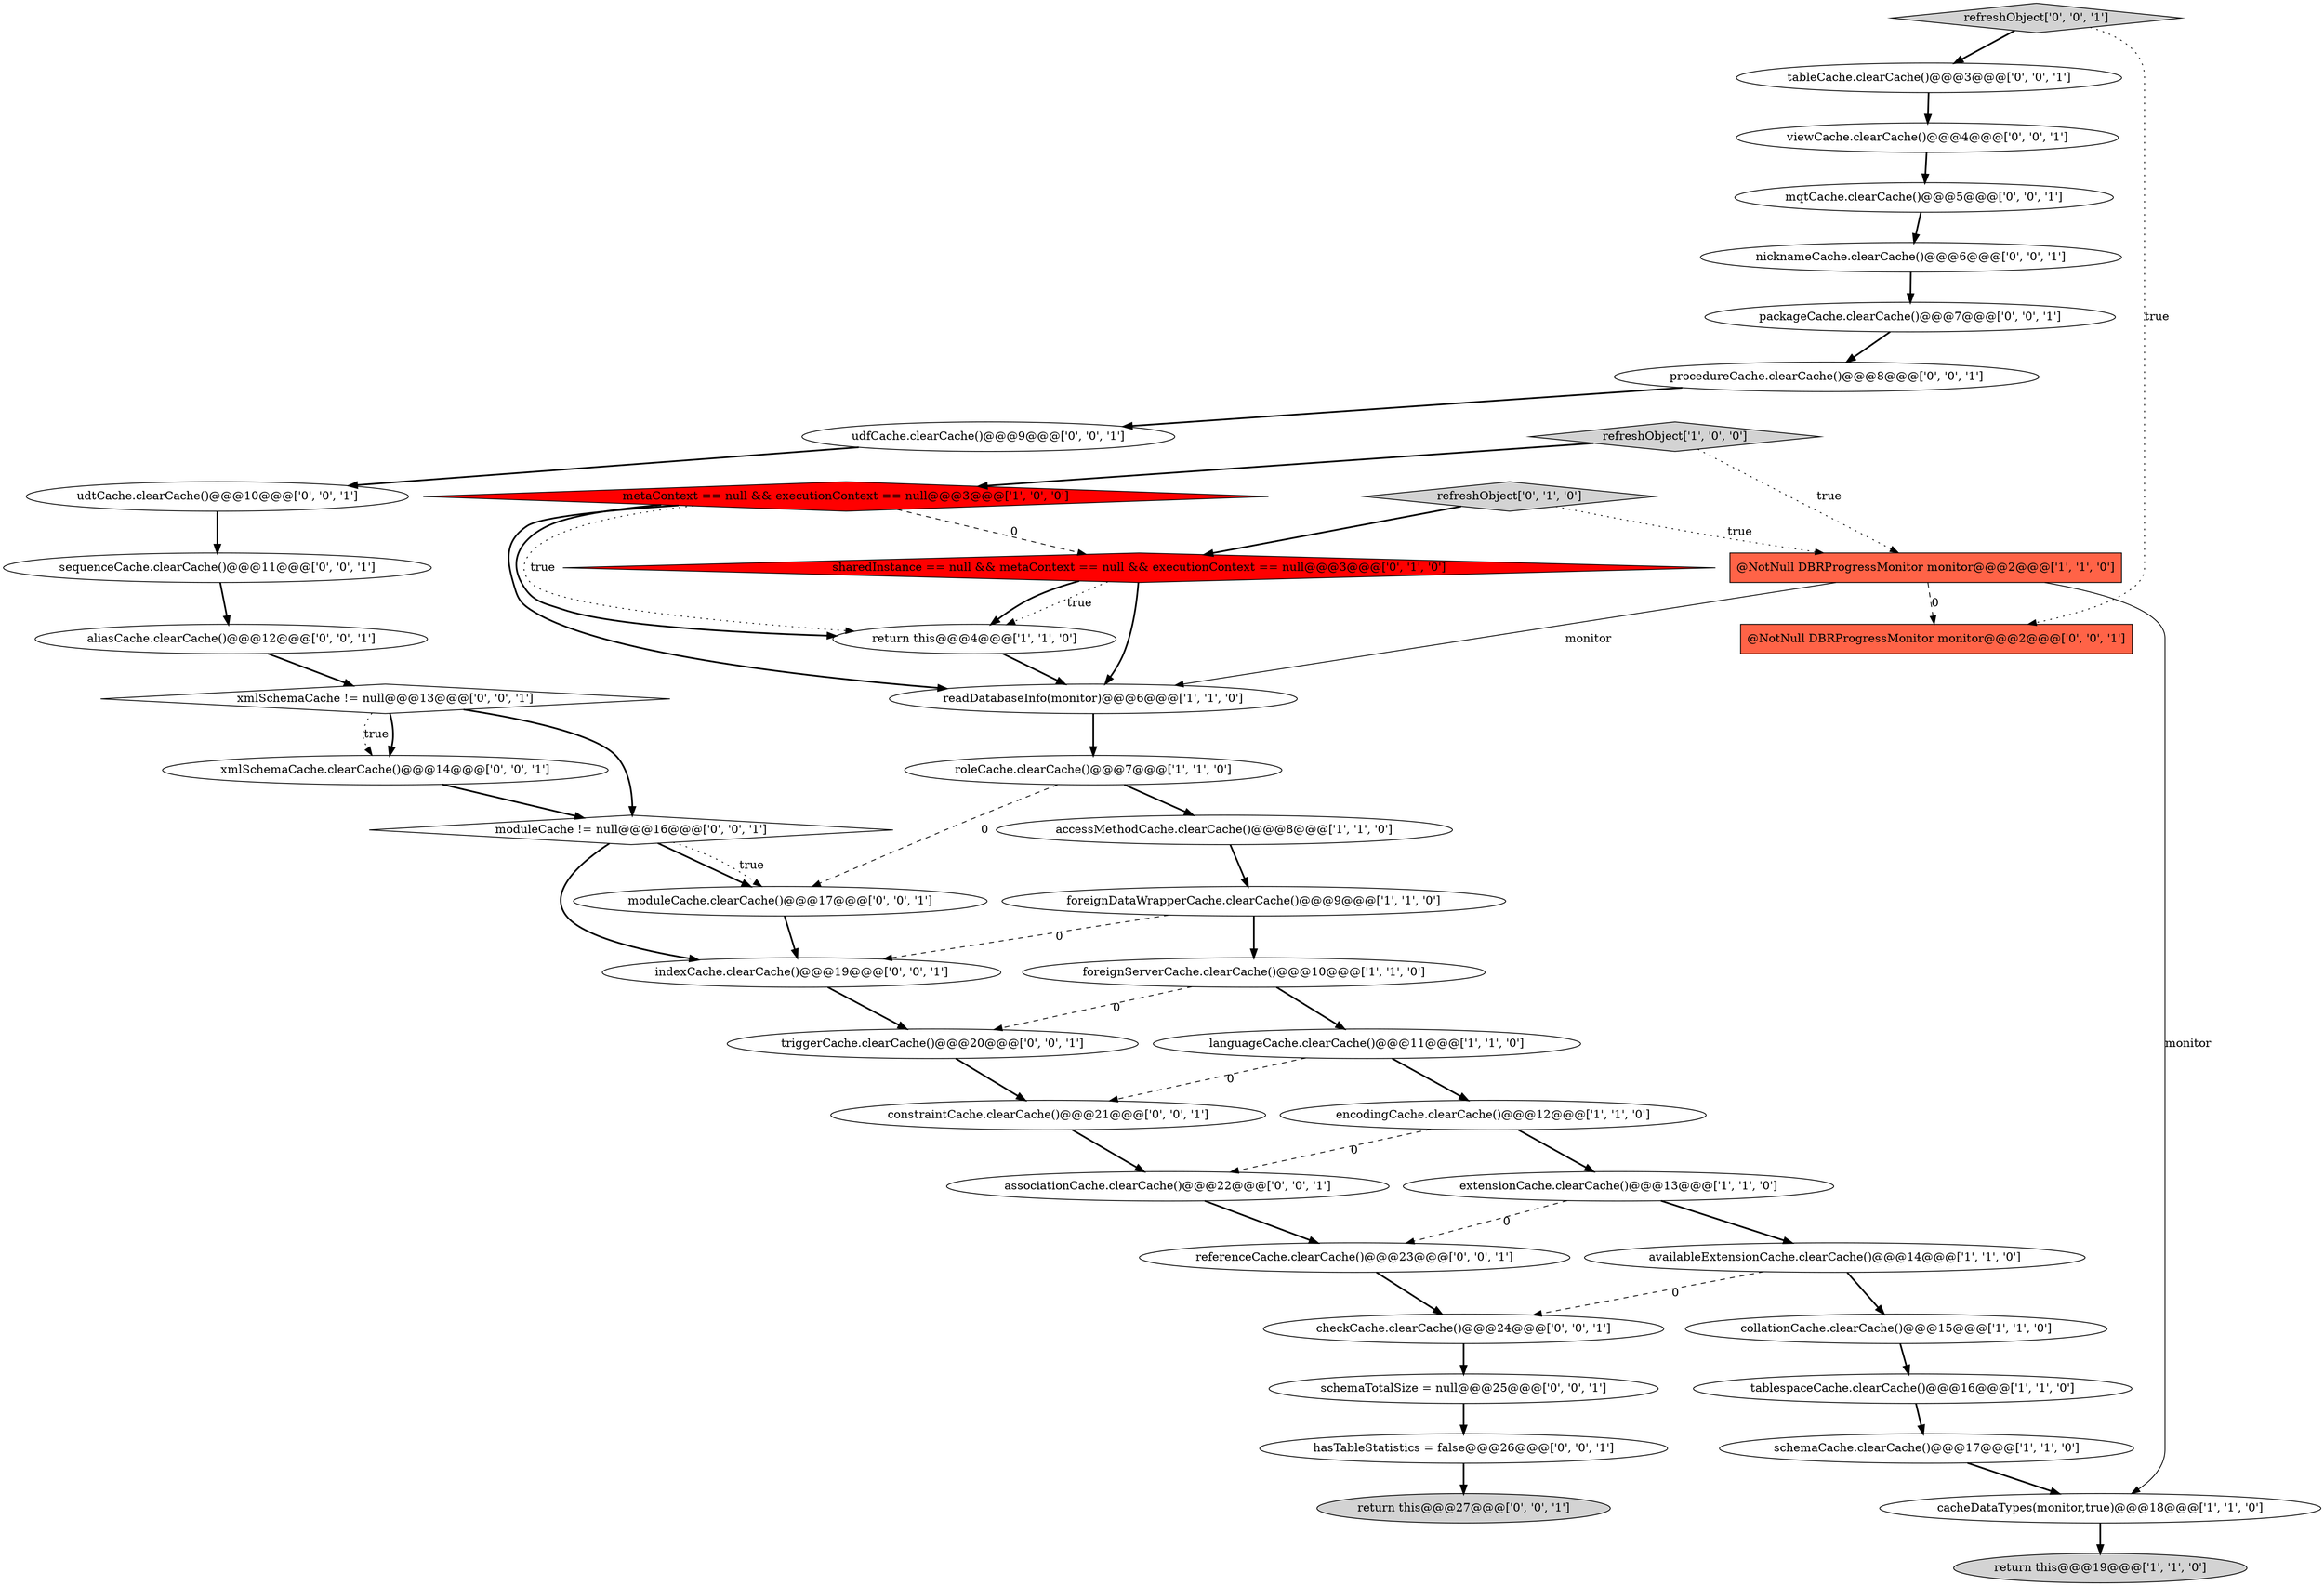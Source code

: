 digraph {
28 [style = filled, label = "moduleCache != null@@@16@@@['0', '0', '1']", fillcolor = white, shape = diamond image = "AAA0AAABBB3BBB"];
22 [style = filled, label = "xmlSchemaCache != null@@@13@@@['0', '0', '1']", fillcolor = white, shape = diamond image = "AAA0AAABBB3BBB"];
29 [style = filled, label = "sequenceCache.clearCache()@@@11@@@['0', '0', '1']", fillcolor = white, shape = ellipse image = "AAA0AAABBB3BBB"];
2 [style = filled, label = "availableExtensionCache.clearCache()@@@14@@@['1', '1', '0']", fillcolor = white, shape = ellipse image = "AAA0AAABBB1BBB"];
10 [style = filled, label = "return this@@@19@@@['1', '1', '0']", fillcolor = lightgray, shape = ellipse image = "AAA0AAABBB1BBB"];
20 [style = filled, label = "@NotNull DBRProgressMonitor monitor@@@2@@@['0', '0', '1']", fillcolor = tomato, shape = box image = "AAA0AAABBB3BBB"];
11 [style = filled, label = "return this@@@4@@@['1', '1', '0']", fillcolor = white, shape = ellipse image = "AAA0AAABBB1BBB"];
8 [style = filled, label = "metaContext == null && executionContext == null@@@3@@@['1', '0', '0']", fillcolor = red, shape = diamond image = "AAA1AAABBB1BBB"];
19 [style = filled, label = "refreshObject['0', '1', '0']", fillcolor = lightgray, shape = diamond image = "AAA0AAABBB2BBB"];
41 [style = filled, label = "constraintCache.clearCache()@@@21@@@['0', '0', '1']", fillcolor = white, shape = ellipse image = "AAA0AAABBB3BBB"];
16 [style = filled, label = "cacheDataTypes(monitor,true)@@@18@@@['1', '1', '0']", fillcolor = white, shape = ellipse image = "AAA0AAABBB1BBB"];
12 [style = filled, label = "encodingCache.clearCache()@@@12@@@['1', '1', '0']", fillcolor = white, shape = ellipse image = "AAA0AAABBB1BBB"];
21 [style = filled, label = "procedureCache.clearCache()@@@8@@@['0', '0', '1']", fillcolor = white, shape = ellipse image = "AAA0AAABBB3BBB"];
23 [style = filled, label = "indexCache.clearCache()@@@19@@@['0', '0', '1']", fillcolor = white, shape = ellipse image = "AAA0AAABBB3BBB"];
18 [style = filled, label = "sharedInstance == null && metaContext == null && executionContext == null@@@3@@@['0', '1', '0']", fillcolor = red, shape = diamond image = "AAA1AAABBB2BBB"];
14 [style = filled, label = "extensionCache.clearCache()@@@13@@@['1', '1', '0']", fillcolor = white, shape = ellipse image = "AAA0AAABBB1BBB"];
34 [style = filled, label = "return this@@@27@@@['0', '0', '1']", fillcolor = lightgray, shape = ellipse image = "AAA0AAABBB3BBB"];
27 [style = filled, label = "packageCache.clearCache()@@@7@@@['0', '0', '1']", fillcolor = white, shape = ellipse image = "AAA0AAABBB3BBB"];
6 [style = filled, label = "tablespaceCache.clearCache()@@@16@@@['1', '1', '0']", fillcolor = white, shape = ellipse image = "AAA0AAABBB1BBB"];
37 [style = filled, label = "referenceCache.clearCache()@@@23@@@['0', '0', '1']", fillcolor = white, shape = ellipse image = "AAA0AAABBB3BBB"];
32 [style = filled, label = "mqtCache.clearCache()@@@5@@@['0', '0', '1']", fillcolor = white, shape = ellipse image = "AAA0AAABBB3BBB"];
26 [style = filled, label = "udfCache.clearCache()@@@9@@@['0', '0', '1']", fillcolor = white, shape = ellipse image = "AAA0AAABBB3BBB"];
38 [style = filled, label = "aliasCache.clearCache()@@@12@@@['0', '0', '1']", fillcolor = white, shape = ellipse image = "AAA0AAABBB3BBB"];
31 [style = filled, label = "tableCache.clearCache()@@@3@@@['0', '0', '1']", fillcolor = white, shape = ellipse image = "AAA0AAABBB3BBB"];
30 [style = filled, label = "hasTableStatistics = false@@@26@@@['0', '0', '1']", fillcolor = white, shape = ellipse image = "AAA0AAABBB3BBB"];
17 [style = filled, label = "collationCache.clearCache()@@@15@@@['1', '1', '0']", fillcolor = white, shape = ellipse image = "AAA0AAABBB1BBB"];
44 [style = filled, label = "viewCache.clearCache()@@@4@@@['0', '0', '1']", fillcolor = white, shape = ellipse image = "AAA0AAABBB3BBB"];
40 [style = filled, label = "checkCache.clearCache()@@@24@@@['0', '0', '1']", fillcolor = white, shape = ellipse image = "AAA0AAABBB3BBB"];
5 [style = filled, label = "accessMethodCache.clearCache()@@@8@@@['1', '1', '0']", fillcolor = white, shape = ellipse image = "AAA0AAABBB1BBB"];
35 [style = filled, label = "nicknameCache.clearCache()@@@6@@@['0', '0', '1']", fillcolor = white, shape = ellipse image = "AAA0AAABBB3BBB"];
43 [style = filled, label = "schemaTotalSize = null@@@25@@@['0', '0', '1']", fillcolor = white, shape = ellipse image = "AAA0AAABBB3BBB"];
0 [style = filled, label = "@NotNull DBRProgressMonitor monitor@@@2@@@['1', '1', '0']", fillcolor = tomato, shape = box image = "AAA0AAABBB1BBB"];
24 [style = filled, label = "refreshObject['0', '0', '1']", fillcolor = lightgray, shape = diamond image = "AAA0AAABBB3BBB"];
33 [style = filled, label = "associationCache.clearCache()@@@22@@@['0', '0', '1']", fillcolor = white, shape = ellipse image = "AAA0AAABBB3BBB"];
39 [style = filled, label = "moduleCache.clearCache()@@@17@@@['0', '0', '1']", fillcolor = white, shape = ellipse image = "AAA0AAABBB3BBB"];
7 [style = filled, label = "foreignServerCache.clearCache()@@@10@@@['1', '1', '0']", fillcolor = white, shape = ellipse image = "AAA0AAABBB1BBB"];
3 [style = filled, label = "foreignDataWrapperCache.clearCache()@@@9@@@['1', '1', '0']", fillcolor = white, shape = ellipse image = "AAA0AAABBB1BBB"];
1 [style = filled, label = "roleCache.clearCache()@@@7@@@['1', '1', '0']", fillcolor = white, shape = ellipse image = "AAA0AAABBB1BBB"];
15 [style = filled, label = "schemaCache.clearCache()@@@17@@@['1', '1', '0']", fillcolor = white, shape = ellipse image = "AAA0AAABBB1BBB"];
4 [style = filled, label = "refreshObject['1', '0', '0']", fillcolor = lightgray, shape = diamond image = "AAA0AAABBB1BBB"];
25 [style = filled, label = "xmlSchemaCache.clearCache()@@@14@@@['0', '0', '1']", fillcolor = white, shape = ellipse image = "AAA0AAABBB3BBB"];
42 [style = filled, label = "udtCache.clearCache()@@@10@@@['0', '0', '1']", fillcolor = white, shape = ellipse image = "AAA0AAABBB3BBB"];
13 [style = filled, label = "readDatabaseInfo(monitor)@@@6@@@['1', '1', '0']", fillcolor = white, shape = ellipse image = "AAA0AAABBB1BBB"];
9 [style = filled, label = "languageCache.clearCache()@@@11@@@['1', '1', '0']", fillcolor = white, shape = ellipse image = "AAA0AAABBB1BBB"];
36 [style = filled, label = "triggerCache.clearCache()@@@20@@@['0', '0', '1']", fillcolor = white, shape = ellipse image = "AAA0AAABBB3BBB"];
1->5 [style = bold, label=""];
5->3 [style = bold, label=""];
2->17 [style = bold, label=""];
32->35 [style = bold, label=""];
22->25 [style = bold, label=""];
1->39 [style = dashed, label="0"];
35->27 [style = bold, label=""];
19->18 [style = bold, label=""];
26->42 [style = bold, label=""];
25->28 [style = bold, label=""];
12->33 [style = dashed, label="0"];
14->37 [style = dashed, label="0"];
36->41 [style = bold, label=""];
17->6 [style = bold, label=""];
16->10 [style = bold, label=""];
28->39 [style = bold, label=""];
4->0 [style = dotted, label="true"];
22->25 [style = dotted, label="true"];
18->11 [style = bold, label=""];
22->28 [style = bold, label=""];
30->34 [style = bold, label=""];
15->16 [style = bold, label=""];
0->20 [style = dashed, label="0"];
42->29 [style = bold, label=""];
13->1 [style = bold, label=""];
6->15 [style = bold, label=""];
43->30 [style = bold, label=""];
7->9 [style = bold, label=""];
3->23 [style = dashed, label="0"];
18->11 [style = dotted, label="true"];
21->26 [style = bold, label=""];
3->7 [style = bold, label=""];
31->44 [style = bold, label=""];
24->31 [style = bold, label=""];
28->23 [style = bold, label=""];
19->0 [style = dotted, label="true"];
44->32 [style = bold, label=""];
24->20 [style = dotted, label="true"];
11->13 [style = bold, label=""];
39->23 [style = bold, label=""];
12->14 [style = bold, label=""];
18->13 [style = bold, label=""];
0->13 [style = solid, label="monitor"];
0->16 [style = solid, label="monitor"];
8->11 [style = dotted, label="true"];
4->8 [style = bold, label=""];
8->18 [style = dashed, label="0"];
29->38 [style = bold, label=""];
14->2 [style = bold, label=""];
23->36 [style = bold, label=""];
9->12 [style = bold, label=""];
41->33 [style = bold, label=""];
40->43 [style = bold, label=""];
9->41 [style = dashed, label="0"];
2->40 [style = dashed, label="0"];
38->22 [style = bold, label=""];
28->39 [style = dotted, label="true"];
33->37 [style = bold, label=""];
8->11 [style = bold, label=""];
27->21 [style = bold, label=""];
7->36 [style = dashed, label="0"];
37->40 [style = bold, label=""];
8->13 [style = bold, label=""];
}
